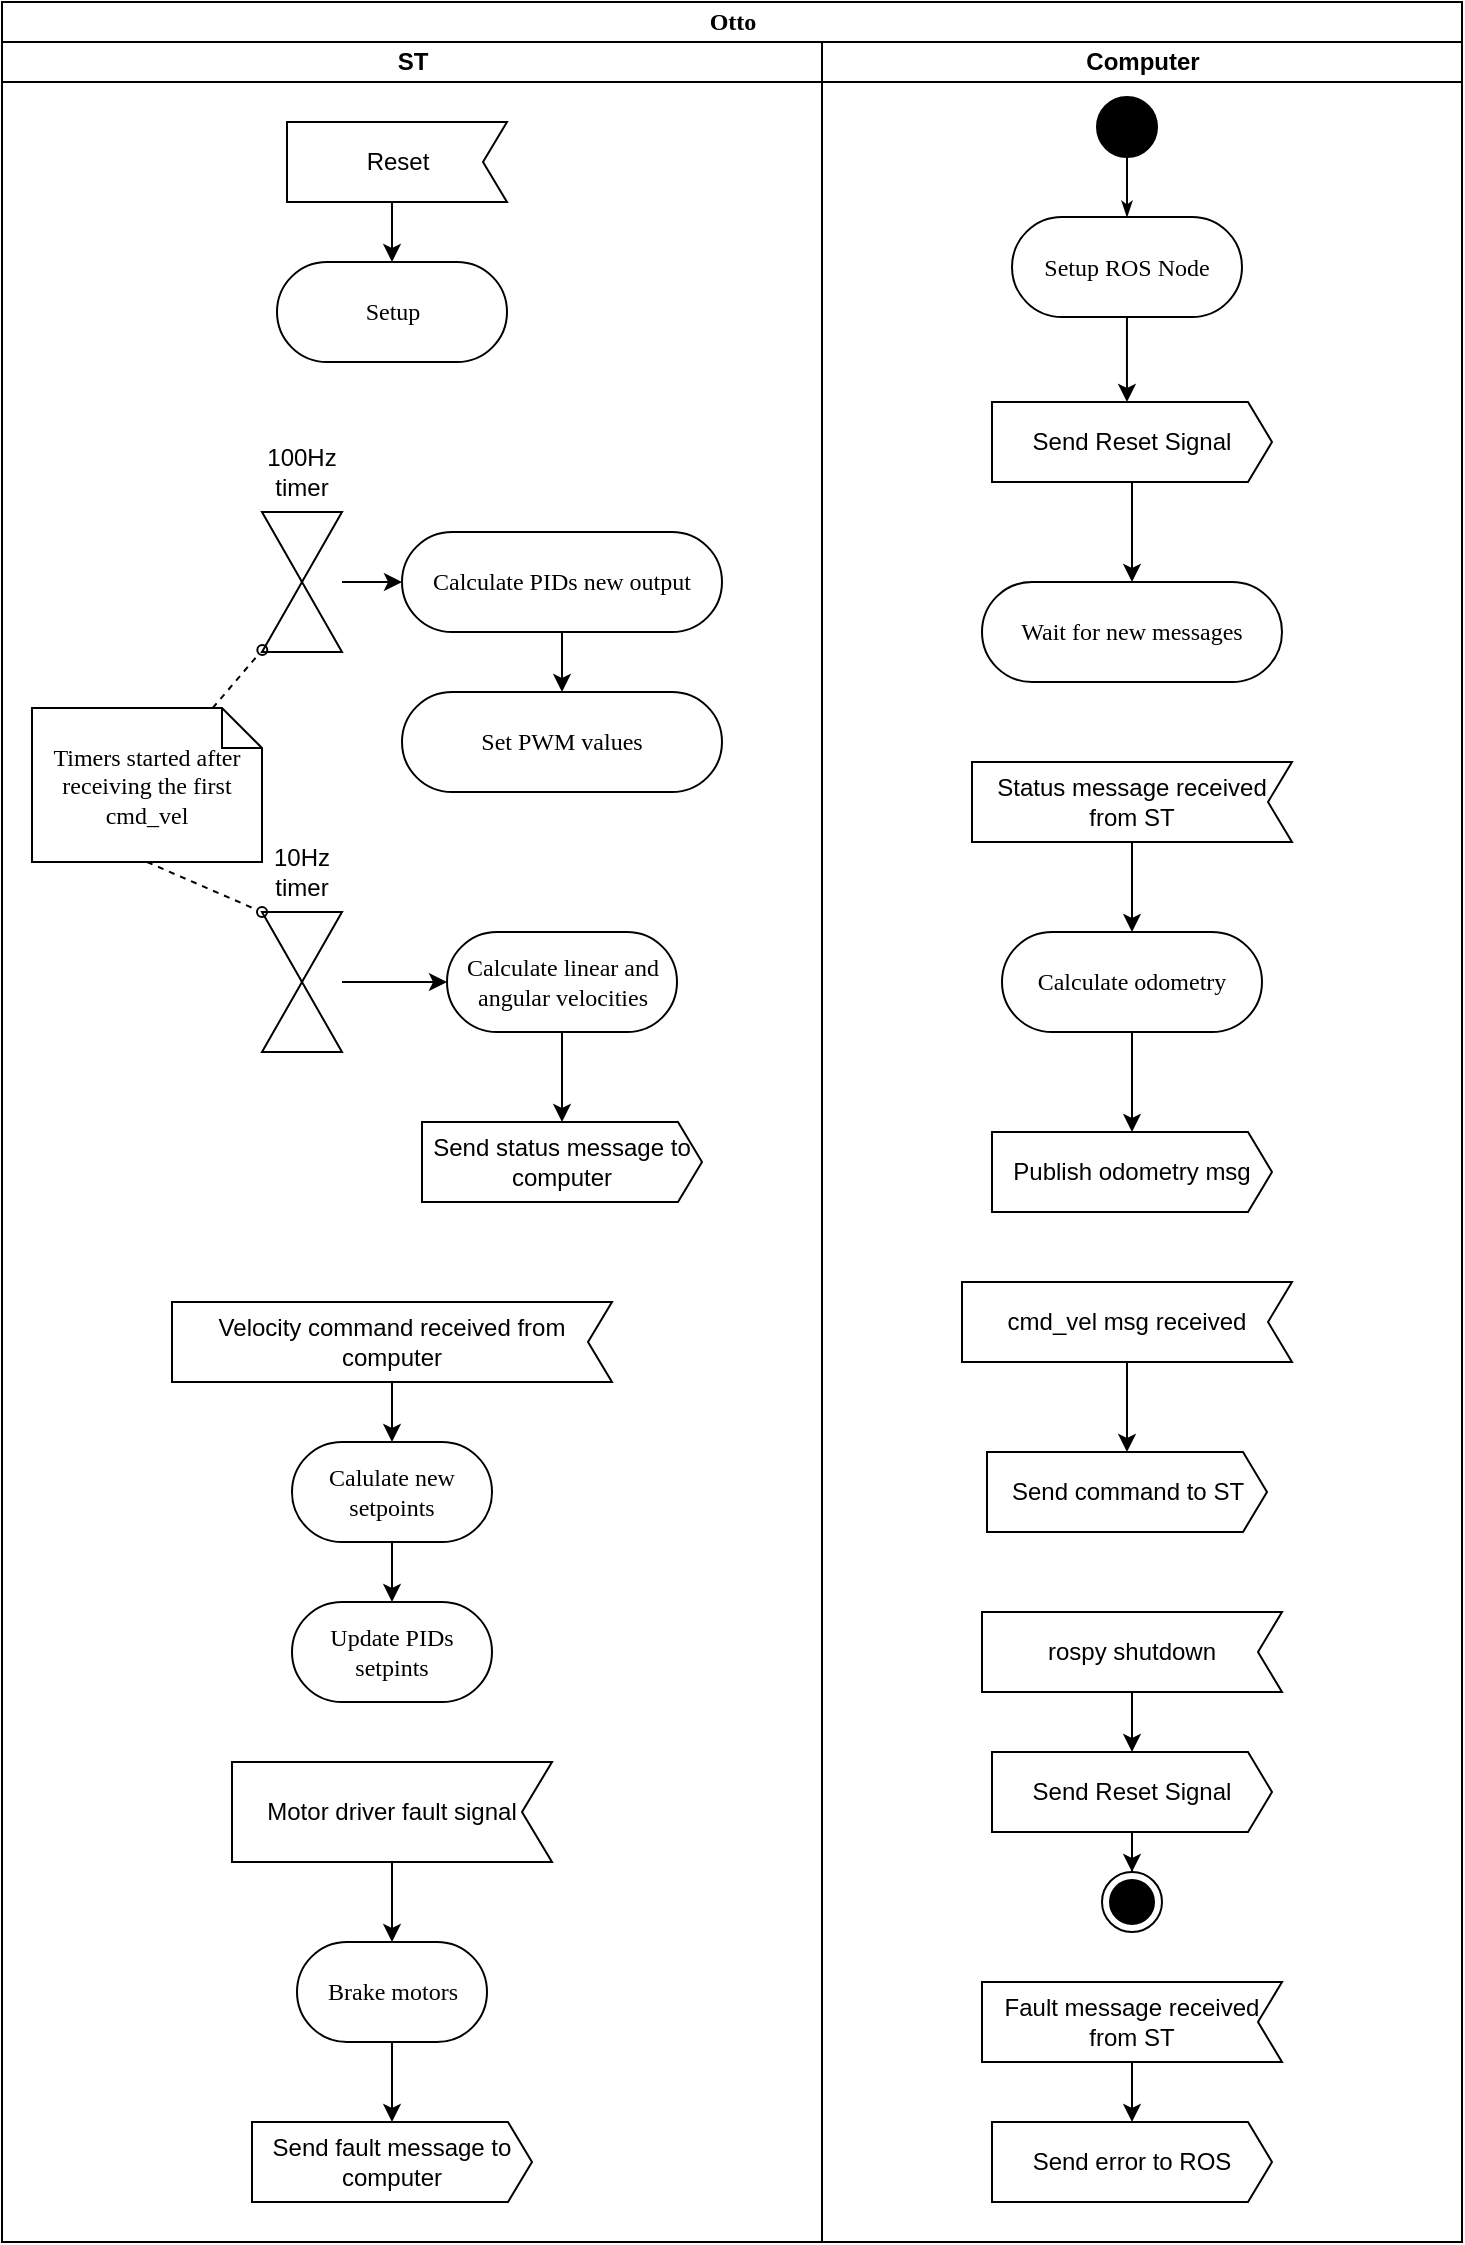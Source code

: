 <mxfile version="13.0.4" type="google"><diagram name="Page-1" id="0783ab3e-0a74-02c8-0abd-f7b4e66b4bec"><mxGraphModel dx="1422" dy="771" grid="1" gridSize="10" guides="1" tooltips="1" connect="1" arrows="1" fold="1" page="1" pageScale="1" pageWidth="827" pageHeight="1169" background="#ffffff" math="0" shadow="0"><root><mxCell id="0"/><mxCell id="1" parent="0"/><mxCell id="1c1d494c118603dd-1" value="Otto" style="swimlane;html=1;childLayout=stackLayout;startSize=20;rounded=0;shadow=0;comic=0;labelBackgroundColor=none;strokeWidth=1;fontFamily=Verdana;fontSize=12;align=center;" parent="1" vertex="1"><mxGeometry x="40" y="20" width="730" height="1120" as="geometry"/></mxCell><mxCell id="1c1d494c118603dd-3" value="ST" style="swimlane;html=1;startSize=20;" parent="1c1d494c118603dd-1" vertex="1"><mxGeometry y="20" width="410" height="1100" as="geometry"/></mxCell><mxCell id="HYLvWDVvUIkxPjO3Hpuf-91" value="Timers started after receiving the first cmd_vel" style="shape=note;whiteSpace=wrap;html=1;rounded=0;shadow=0;comic=0;labelBackgroundColor=none;strokeWidth=1;fontFamily=Verdana;fontSize=12;align=center;size=20;" parent="1c1d494c118603dd-3" vertex="1"><mxGeometry x="15" y="333" width="115" height="77" as="geometry"/></mxCell><mxCell id="HYLvWDVvUIkxPjO3Hpuf-30" style="edgeStyle=orthogonalEdgeStyle;rounded=0;orthogonalLoop=1;jettySize=auto;html=1;exitX=0.5;exitY=1;exitDx=0;exitDy=0;exitPerimeter=0;entryX=0.5;entryY=0;entryDx=0;entryDy=0;" parent="1c1d494c118603dd-3" source="HYLvWDVvUIkxPjO3Hpuf-20" target="HYLvWDVvUIkxPjO3Hpuf-28" edge="1"><mxGeometry relative="1" as="geometry"/></mxCell><mxCell id="HYLvWDVvUIkxPjO3Hpuf-31" style="edgeStyle=orthogonalEdgeStyle;rounded=0;orthogonalLoop=1;jettySize=auto;html=1;exitX=0.5;exitY=1;exitDx=0;exitDy=0;entryX=0.5;entryY=0;entryDx=0;entryDy=0;" parent="1c1d494c118603dd-3" source="HYLvWDVvUIkxPjO3Hpuf-28" target="HYLvWDVvUIkxPjO3Hpuf-29" edge="1"><mxGeometry relative="1" as="geometry"/></mxCell><mxCell id="HYLvWDVvUIkxPjO3Hpuf-35" style="edgeStyle=orthogonalEdgeStyle;rounded=0;orthogonalLoop=1;jettySize=auto;html=1;entryX=0;entryY=0.5;entryDx=0;entryDy=0;" parent="1c1d494c118603dd-3" source="HYLvWDVvUIkxPjO3Hpuf-2" target="HYLvWDVvUIkxPjO3Hpuf-34" edge="1"><mxGeometry relative="1" as="geometry"/></mxCell><mxCell id="HYLvWDVvUIkxPjO3Hpuf-2" value="" style="shape=collate;whiteSpace=wrap;html=1;" parent="1c1d494c118603dd-3" vertex="1"><mxGeometry x="130" y="235" width="40" height="70" as="geometry"/></mxCell><mxCell id="HYLvWDVvUIkxPjO3Hpuf-32" value="100Hz timer" style="text;html=1;strokeColor=none;fillColor=none;align=center;verticalAlign=middle;whiteSpace=wrap;rounded=0;" parent="1c1d494c118603dd-3" vertex="1"><mxGeometry x="130" y="205" width="40" height="20" as="geometry"/></mxCell><mxCell id="HYLvWDVvUIkxPjO3Hpuf-52" style="edgeStyle=orthogonalEdgeStyle;rounded=0;orthogonalLoop=1;jettySize=auto;html=1;entryX=0;entryY=0.5;entryDx=0;entryDy=0;" parent="1c1d494c118603dd-3" source="HYLvWDVvUIkxPjO3Hpuf-19" target="HYLvWDVvUIkxPjO3Hpuf-51" edge="1"><mxGeometry relative="1" as="geometry"/></mxCell><mxCell id="HYLvWDVvUIkxPjO3Hpuf-19" value="" style="shape=collate;whiteSpace=wrap;html=1;" parent="1c1d494c118603dd-3" vertex="1"><mxGeometry x="130" y="435" width="40" height="70" as="geometry"/></mxCell><mxCell id="HYLvWDVvUIkxPjO3Hpuf-50" value="10Hz timer" style="text;html=1;strokeColor=none;fillColor=none;align=center;verticalAlign=middle;whiteSpace=wrap;rounded=0;" parent="1c1d494c118603dd-3" vertex="1"><mxGeometry x="130" y="405" width="40" height="20" as="geometry"/></mxCell><mxCell id="HYLvWDVvUIkxPjO3Hpuf-57" style="edgeStyle=orthogonalEdgeStyle;rounded=0;orthogonalLoop=1;jettySize=auto;html=1;" parent="1c1d494c118603dd-3" source="HYLvWDVvUIkxPjO3Hpuf-51" target="HYLvWDVvUIkxPjO3Hpuf-56" edge="1"><mxGeometry relative="1" as="geometry"/></mxCell><mxCell id="HYLvWDVvUIkxPjO3Hpuf-55" style="edgeStyle=orthogonalEdgeStyle;rounded=0;orthogonalLoop=1;jettySize=auto;html=1;entryX=0.5;entryY=0;entryDx=0;entryDy=0;" parent="1c1d494c118603dd-3" source="HYLvWDVvUIkxPjO3Hpuf-34" target="HYLvWDVvUIkxPjO3Hpuf-54" edge="1"><mxGeometry relative="1" as="geometry"/></mxCell><mxCell id="HYLvWDVvUIkxPjO3Hpuf-14" style="edgeStyle=orthogonalEdgeStyle;rounded=0;orthogonalLoop=1;jettySize=auto;html=1;exitX=0.5;exitY=1;exitDx=0;exitDy=0;exitPerimeter=0;entryX=0.5;entryY=0;entryDx=0;entryDy=0;" parent="1c1d494c118603dd-3" source="HYLvWDVvUIkxPjO3Hpuf-7" target="HYLvWDVvUIkxPjO3Hpuf-13" edge="1"><mxGeometry relative="1" as="geometry"/></mxCell><mxCell id="LMGLjrdwz42UfUCvqh5S-1" value="Motor driver fault signal" style="shape=mxgraph.sysml.accEvent;flipH=1;whiteSpace=wrap;align=center;" vertex="1" parent="1c1d494c118603dd-3"><mxGeometry x="115" y="860" width="160" height="50" as="geometry"/></mxCell><mxCell id="LMGLjrdwz42UfUCvqh5S-2" value="Send fault message to computer" style="shape=mxgraph.sysml.sendSigAct;whiteSpace=wrap;align=center;" vertex="1" parent="1c1d494c118603dd-3"><mxGeometry x="125" y="1040" width="140" height="40" as="geometry"/></mxCell><mxCell id="HYLvWDVvUIkxPjO3Hpuf-7" value="Reset" style="shape=mxgraph.sysml.accEvent;flipH=1;whiteSpace=wrap;align=center;" parent="1c1d494c118603dd-3" vertex="1"><mxGeometry x="142.5" y="40" width="110" height="40" as="geometry"/></mxCell><mxCell id="HYLvWDVvUIkxPjO3Hpuf-13" value="Setup" style="rounded=1;whiteSpace=wrap;html=1;shadow=0;comic=0;labelBackgroundColor=none;strokeWidth=1;fontFamily=Verdana;fontSize=12;align=center;arcSize=50;" parent="1c1d494c118603dd-3" vertex="1"><mxGeometry x="137.5" y="110" width="115" height="50" as="geometry"/></mxCell><mxCell id="HYLvWDVvUIkxPjO3Hpuf-20" value="Velocity command received from computer" style="shape=mxgraph.sysml.accEvent;flipH=1;whiteSpace=wrap;align=center;" parent="1c1d494c118603dd-3" vertex="1"><mxGeometry x="85" y="630" width="220" height="40" as="geometry"/></mxCell><mxCell id="HYLvWDVvUIkxPjO3Hpuf-28" value="Calulate new setpoints" style="rounded=1;whiteSpace=wrap;html=1;shadow=0;comic=0;labelBackgroundColor=none;strokeWidth=1;fontFamily=Verdana;fontSize=12;align=center;arcSize=50;" parent="1c1d494c118603dd-3" vertex="1"><mxGeometry x="145" y="700" width="100" height="50" as="geometry"/></mxCell><mxCell id="HYLvWDVvUIkxPjO3Hpuf-29" value="Update PIDs setpints" style="rounded=1;whiteSpace=wrap;html=1;shadow=0;comic=0;labelBackgroundColor=none;strokeWidth=1;fontFamily=Verdana;fontSize=12;align=center;arcSize=50;" parent="1c1d494c118603dd-3" vertex="1"><mxGeometry x="145" y="780" width="100" height="50" as="geometry"/></mxCell><mxCell id="LMGLjrdwz42UfUCvqh5S-5" style="edgeStyle=orthogonalEdgeStyle;rounded=0;orthogonalLoop=1;jettySize=auto;html=1;entryX=0.5;entryY=0;entryDx=0;entryDy=0;" edge="1" parent="1c1d494c118603dd-3" source="LMGLjrdwz42UfUCvqh5S-1" target="LMGLjrdwz42UfUCvqh5S-4"><mxGeometry relative="1" as="geometry"/></mxCell><mxCell id="LMGLjrdwz42UfUCvqh5S-6" style="edgeStyle=orthogonalEdgeStyle;rounded=0;orthogonalLoop=1;jettySize=auto;html=1;entryX=0.5;entryY=0;entryDx=0;entryDy=0;entryPerimeter=0;" edge="1" parent="1c1d494c118603dd-3" source="LMGLjrdwz42UfUCvqh5S-4" target="LMGLjrdwz42UfUCvqh5S-2"><mxGeometry relative="1" as="geometry"/></mxCell><mxCell id="LMGLjrdwz42UfUCvqh5S-4" value="Brake motors" style="rounded=1;whiteSpace=wrap;html=1;shadow=0;comic=0;labelBackgroundColor=none;strokeWidth=1;fontFamily=Verdana;fontSize=12;align=center;arcSize=50;" vertex="1" parent="1c1d494c118603dd-3"><mxGeometry x="147.5" y="950" width="95" height="50" as="geometry"/></mxCell><mxCell id="HYLvWDVvUIkxPjO3Hpuf-51" value="Calculate linear and angular velocities" style="rounded=1;whiteSpace=wrap;html=1;shadow=0;comic=0;labelBackgroundColor=none;strokeWidth=1;fontFamily=Verdana;fontSize=12;align=center;arcSize=50;" parent="1c1d494c118603dd-3" vertex="1"><mxGeometry x="222.5" y="445" width="115" height="50" as="geometry"/></mxCell><mxCell id="HYLvWDVvUIkxPjO3Hpuf-34" value="Calculate PIDs new output" style="rounded=1;whiteSpace=wrap;html=1;shadow=0;comic=0;labelBackgroundColor=none;strokeWidth=1;fontFamily=Verdana;fontSize=12;align=center;arcSize=50;" parent="1c1d494c118603dd-3" vertex="1"><mxGeometry x="200" y="245" width="160" height="50" as="geometry"/></mxCell><mxCell id="HYLvWDVvUIkxPjO3Hpuf-54" value="Set PWM values" style="rounded=1;whiteSpace=wrap;html=1;shadow=0;comic=0;labelBackgroundColor=none;strokeWidth=1;fontFamily=Verdana;fontSize=12;align=center;arcSize=50;" parent="1c1d494c118603dd-3" vertex="1"><mxGeometry x="200" y="325" width="160" height="50" as="geometry"/></mxCell><mxCell id="HYLvWDVvUIkxPjO3Hpuf-56" value="Send status message to computer" style="shape=mxgraph.sysml.sendSigAct;whiteSpace=wrap;align=center;" parent="1c1d494c118603dd-3" vertex="1"><mxGeometry x="210" y="540" width="140" height="40" as="geometry"/></mxCell><mxCell id="HYLvWDVvUIkxPjO3Hpuf-92" style="edgeStyle=none;rounded=0;html=1;labelBackgroundColor=none;startArrow=none;startFill=0;startSize=5;endArrow=oval;endFill=0;endSize=5;jettySize=auto;orthogonalLoop=1;strokeWidth=1;fontFamily=Verdana;fontSize=12;dashed=1;entryX=0.004;entryY=0.985;entryDx=0;entryDy=0;entryPerimeter=0;" parent="1c1d494c118603dd-3" source="HYLvWDVvUIkxPjO3Hpuf-91" target="HYLvWDVvUIkxPjO3Hpuf-2" edge="1"><mxGeometry relative="1" as="geometry"><mxPoint x="-0.375" y="209" as="sourcePoint"/><mxPoint x="30.625" y="185" as="targetPoint"/><Array as="points"/></mxGeometry></mxCell><mxCell id="HYLvWDVvUIkxPjO3Hpuf-93" style="edgeStyle=none;rounded=0;html=1;labelBackgroundColor=none;startArrow=none;startFill=0;startSize=5;endArrow=oval;endFill=0;endSize=5;jettySize=auto;orthogonalLoop=1;strokeWidth=1;fontFamily=Verdana;fontSize=12;dashed=1;entryX=0;entryY=0;entryDx=0;entryDy=0;exitX=0.5;exitY=1;exitDx=0;exitDy=0;exitPerimeter=0;" parent="1c1d494c118603dd-3" source="HYLvWDVvUIkxPjO3Hpuf-91" target="HYLvWDVvUIkxPjO3Hpuf-19" edge="1"><mxGeometry relative="1" as="geometry"><mxPoint x="90.625" y="343" as="sourcePoint"/><mxPoint x="140" y="298.162" as="targetPoint"/><Array as="points"/></mxGeometry></mxCell><mxCell id="1c1d494c118603dd-4" value="Computer" style="swimlane;html=1;startSize=20;" parent="1c1d494c118603dd-1" vertex="1"><mxGeometry x="410" y="20" width="320" height="1100" as="geometry"/></mxCell><mxCell id="1c1d494c118603dd-27" style="edgeStyle=orthogonalEdgeStyle;rounded=0;html=1;labelBackgroundColor=none;startArrow=none;startFill=0;startSize=5;endArrow=classicThin;endFill=1;endSize=5;jettySize=auto;orthogonalLoop=1;strokeWidth=1;fontFamily=Verdana;fontSize=12" parent="1c1d494c118603dd-4" source="60571a20871a0731-4" target="60571a20871a0731-8" edge="1"><mxGeometry relative="1" as="geometry"/></mxCell><mxCell id="gbsuc0lTjRsWarVIuQgc-26" style="edgeStyle=orthogonalEdgeStyle;rounded=0;orthogonalLoop=1;jettySize=auto;html=1;entryX=0.482;entryY=0;entryDx=0;entryDy=0;entryPerimeter=0;" parent="1c1d494c118603dd-4" source="60571a20871a0731-8" target="HYLvWDVvUIkxPjO3Hpuf-10" edge="1"><mxGeometry relative="1" as="geometry"/></mxCell><mxCell id="60571a20871a0731-8" value="Setup ROS Node" style="rounded=1;whiteSpace=wrap;html=1;shadow=0;comic=0;labelBackgroundColor=none;strokeWidth=1;fontFamily=Verdana;fontSize=12;align=center;arcSize=50;" parent="1c1d494c118603dd-4" vertex="1"><mxGeometry x="95" y="87.5" width="115" height="50" as="geometry"/></mxCell><mxCell id="60571a20871a0731-4" value="" style="ellipse;whiteSpace=wrap;html=1;rounded=0;shadow=0;comic=0;labelBackgroundColor=none;strokeWidth=1;fillColor=#000000;fontFamily=Verdana;fontSize=12;align=center;" parent="1c1d494c118603dd-4" vertex="1"><mxGeometry x="137.5" y="27.5" width="30" height="30" as="geometry"/></mxCell><mxCell id="HYLvWDVvUIkxPjO3Hpuf-16" value="Send command to ST" style="shape=mxgraph.sysml.sendSigAct;whiteSpace=wrap;align=center;" parent="1c1d494c118603dd-4" vertex="1"><mxGeometry x="82.5" y="705" width="140" height="40" as="geometry"/></mxCell><mxCell id="gbsuc0lTjRsWarVIuQgc-27" style="edgeStyle=orthogonalEdgeStyle;rounded=0;orthogonalLoop=1;jettySize=auto;html=1;entryX=0.5;entryY=0;entryDx=0;entryDy=0;" parent="1c1d494c118603dd-4" source="HYLvWDVvUIkxPjO3Hpuf-10" target="HYLvWDVvUIkxPjO3Hpuf-58" edge="1"><mxGeometry relative="1" as="geometry"/></mxCell><mxCell id="LMGLjrdwz42UfUCvqh5S-9" style="edgeStyle=orthogonalEdgeStyle;rounded=0;orthogonalLoop=1;jettySize=auto;html=1;entryX=0.5;entryY=0;entryDx=0;entryDy=0;entryPerimeter=0;" edge="1" parent="1c1d494c118603dd-4" source="LMGLjrdwz42UfUCvqh5S-7" target="LMGLjrdwz42UfUCvqh5S-8"><mxGeometry relative="1" as="geometry"/></mxCell><mxCell id="LMGLjrdwz42UfUCvqh5S-7" value="Fault message received from ST" style="shape=mxgraph.sysml.accEvent;flipH=1;whiteSpace=wrap;align=center;" vertex="1" parent="1c1d494c118603dd-4"><mxGeometry x="80" y="970" width="150" height="40" as="geometry"/></mxCell><mxCell id="HYLvWDVvUIkxPjO3Hpuf-10" value="Send Reset Signal" style="shape=mxgraph.sysml.sendSigAct;whiteSpace=wrap;align=center;" parent="1c1d494c118603dd-4" vertex="1"><mxGeometry x="85" y="180" width="140" height="40" as="geometry"/></mxCell><mxCell id="HYLvWDVvUIkxPjO3Hpuf-58" value="Wait for new messages" style="rounded=1;whiteSpace=wrap;html=1;shadow=0;comic=0;labelBackgroundColor=none;strokeWidth=1;fontFamily=Verdana;fontSize=12;align=center;arcSize=50;" parent="1c1d494c118603dd-4" vertex="1"><mxGeometry x="80" y="270" width="150" height="50" as="geometry"/></mxCell><mxCell id="gbsuc0lTjRsWarVIuQgc-29" style="edgeStyle=orthogonalEdgeStyle;rounded=0;orthogonalLoop=1;jettySize=auto;html=1;entryX=0.5;entryY=0;entryDx=0;entryDy=0;entryPerimeter=0;" parent="1c1d494c118603dd-4" source="HYLvWDVvUIkxPjO3Hpuf-61" target="HYLvWDVvUIkxPjO3Hpuf-78" edge="1"><mxGeometry relative="1" as="geometry"/></mxCell><mxCell id="HYLvWDVvUIkxPjO3Hpuf-61" value="Calculate odometry" style="rounded=1;whiteSpace=wrap;html=1;shadow=0;comic=0;labelBackgroundColor=none;strokeWidth=1;fontFamily=Verdana;fontSize=12;align=center;arcSize=50;" parent="1c1d494c118603dd-4" vertex="1"><mxGeometry x="90" y="445" width="130" height="50" as="geometry"/></mxCell><mxCell id="HYLvWDVvUIkxPjO3Hpuf-78" value="Publish odometry msg" style="shape=mxgraph.sysml.sendSigAct;whiteSpace=wrap;align=center;" parent="1c1d494c118603dd-4" vertex="1"><mxGeometry x="85" y="545" width="140" height="40" as="geometry"/></mxCell><mxCell id="gbsuc0lTjRsWarVIuQgc-32" style="edgeStyle=orthogonalEdgeStyle;rounded=0;orthogonalLoop=1;jettySize=auto;html=1;" parent="1c1d494c118603dd-4" source="HYLvWDVvUIkxPjO3Hpuf-81" target="HYLvWDVvUIkxPjO3Hpuf-83" edge="1"><mxGeometry relative="1" as="geometry"/></mxCell><mxCell id="HYLvWDVvUIkxPjO3Hpuf-81" value="rospy shutdown" style="shape=mxgraph.sysml.accEvent;flipH=1;whiteSpace=wrap;align=center;" parent="1c1d494c118603dd-4" vertex="1"><mxGeometry x="80" y="785" width="150" height="40" as="geometry"/></mxCell><mxCell id="gbsuc0lTjRsWarVIuQgc-33" style="edgeStyle=orthogonalEdgeStyle;rounded=0;orthogonalLoop=1;jettySize=auto;html=1;entryX=0.5;entryY=0;entryDx=0;entryDy=0;" parent="1c1d494c118603dd-4" source="HYLvWDVvUIkxPjO3Hpuf-83" target="HYLvWDVvUIkxPjO3Hpuf-85" edge="1"><mxGeometry relative="1" as="geometry"/></mxCell><mxCell id="HYLvWDVvUIkxPjO3Hpuf-83" value="Send Reset Signal" style="shape=mxgraph.sysml.sendSigAct;whiteSpace=wrap;align=center;" parent="1c1d494c118603dd-4" vertex="1"><mxGeometry x="85" y="855" width="140" height="40" as="geometry"/></mxCell><mxCell id="HYLvWDVvUIkxPjO3Hpuf-85" value="" style="ellipse;html=1;shape=endState;fillColor=#000000;strokeColor=#000000;" parent="1c1d494c118603dd-4" vertex="1"><mxGeometry x="140" y="915" width="30" height="30" as="geometry"/></mxCell><mxCell id="gbsuc0lTjRsWarVIuQgc-30" style="edgeStyle=orthogonalEdgeStyle;rounded=0;orthogonalLoop=1;jettySize=auto;html=1;" parent="1c1d494c118603dd-4" source="HYLvWDVvUIkxPjO3Hpuf-15" target="HYLvWDVvUIkxPjO3Hpuf-16" edge="1"><mxGeometry relative="1" as="geometry"/></mxCell><mxCell id="HYLvWDVvUIkxPjO3Hpuf-15" value="cmd_vel msg received" style="shape=mxgraph.sysml.accEvent;flipH=1;whiteSpace=wrap;align=center;" parent="1c1d494c118603dd-4" vertex="1"><mxGeometry x="70" y="620" width="165" height="40" as="geometry"/></mxCell><mxCell id="gbsuc0lTjRsWarVIuQgc-28" style="edgeStyle=orthogonalEdgeStyle;rounded=0;orthogonalLoop=1;jettySize=auto;html=1;" parent="1c1d494c118603dd-4" source="HYLvWDVvUIkxPjO3Hpuf-60" target="HYLvWDVvUIkxPjO3Hpuf-61" edge="1"><mxGeometry relative="1" as="geometry"/></mxCell><mxCell id="HYLvWDVvUIkxPjO3Hpuf-60" value="Status message received from ST" style="shape=mxgraph.sysml.accEvent;flipH=1;whiteSpace=wrap;align=center;" parent="1c1d494c118603dd-4" vertex="1"><mxGeometry x="75" y="360" width="160" height="40" as="geometry"/></mxCell><mxCell id="LMGLjrdwz42UfUCvqh5S-8" value="Send error to ROS" style="shape=mxgraph.sysml.sendSigAct;whiteSpace=wrap;align=center;" vertex="1" parent="1c1d494c118603dd-4"><mxGeometry x="85" y="1040" width="140" height="40" as="geometry"/></mxCell></root></mxGraphModel></diagram></mxfile>